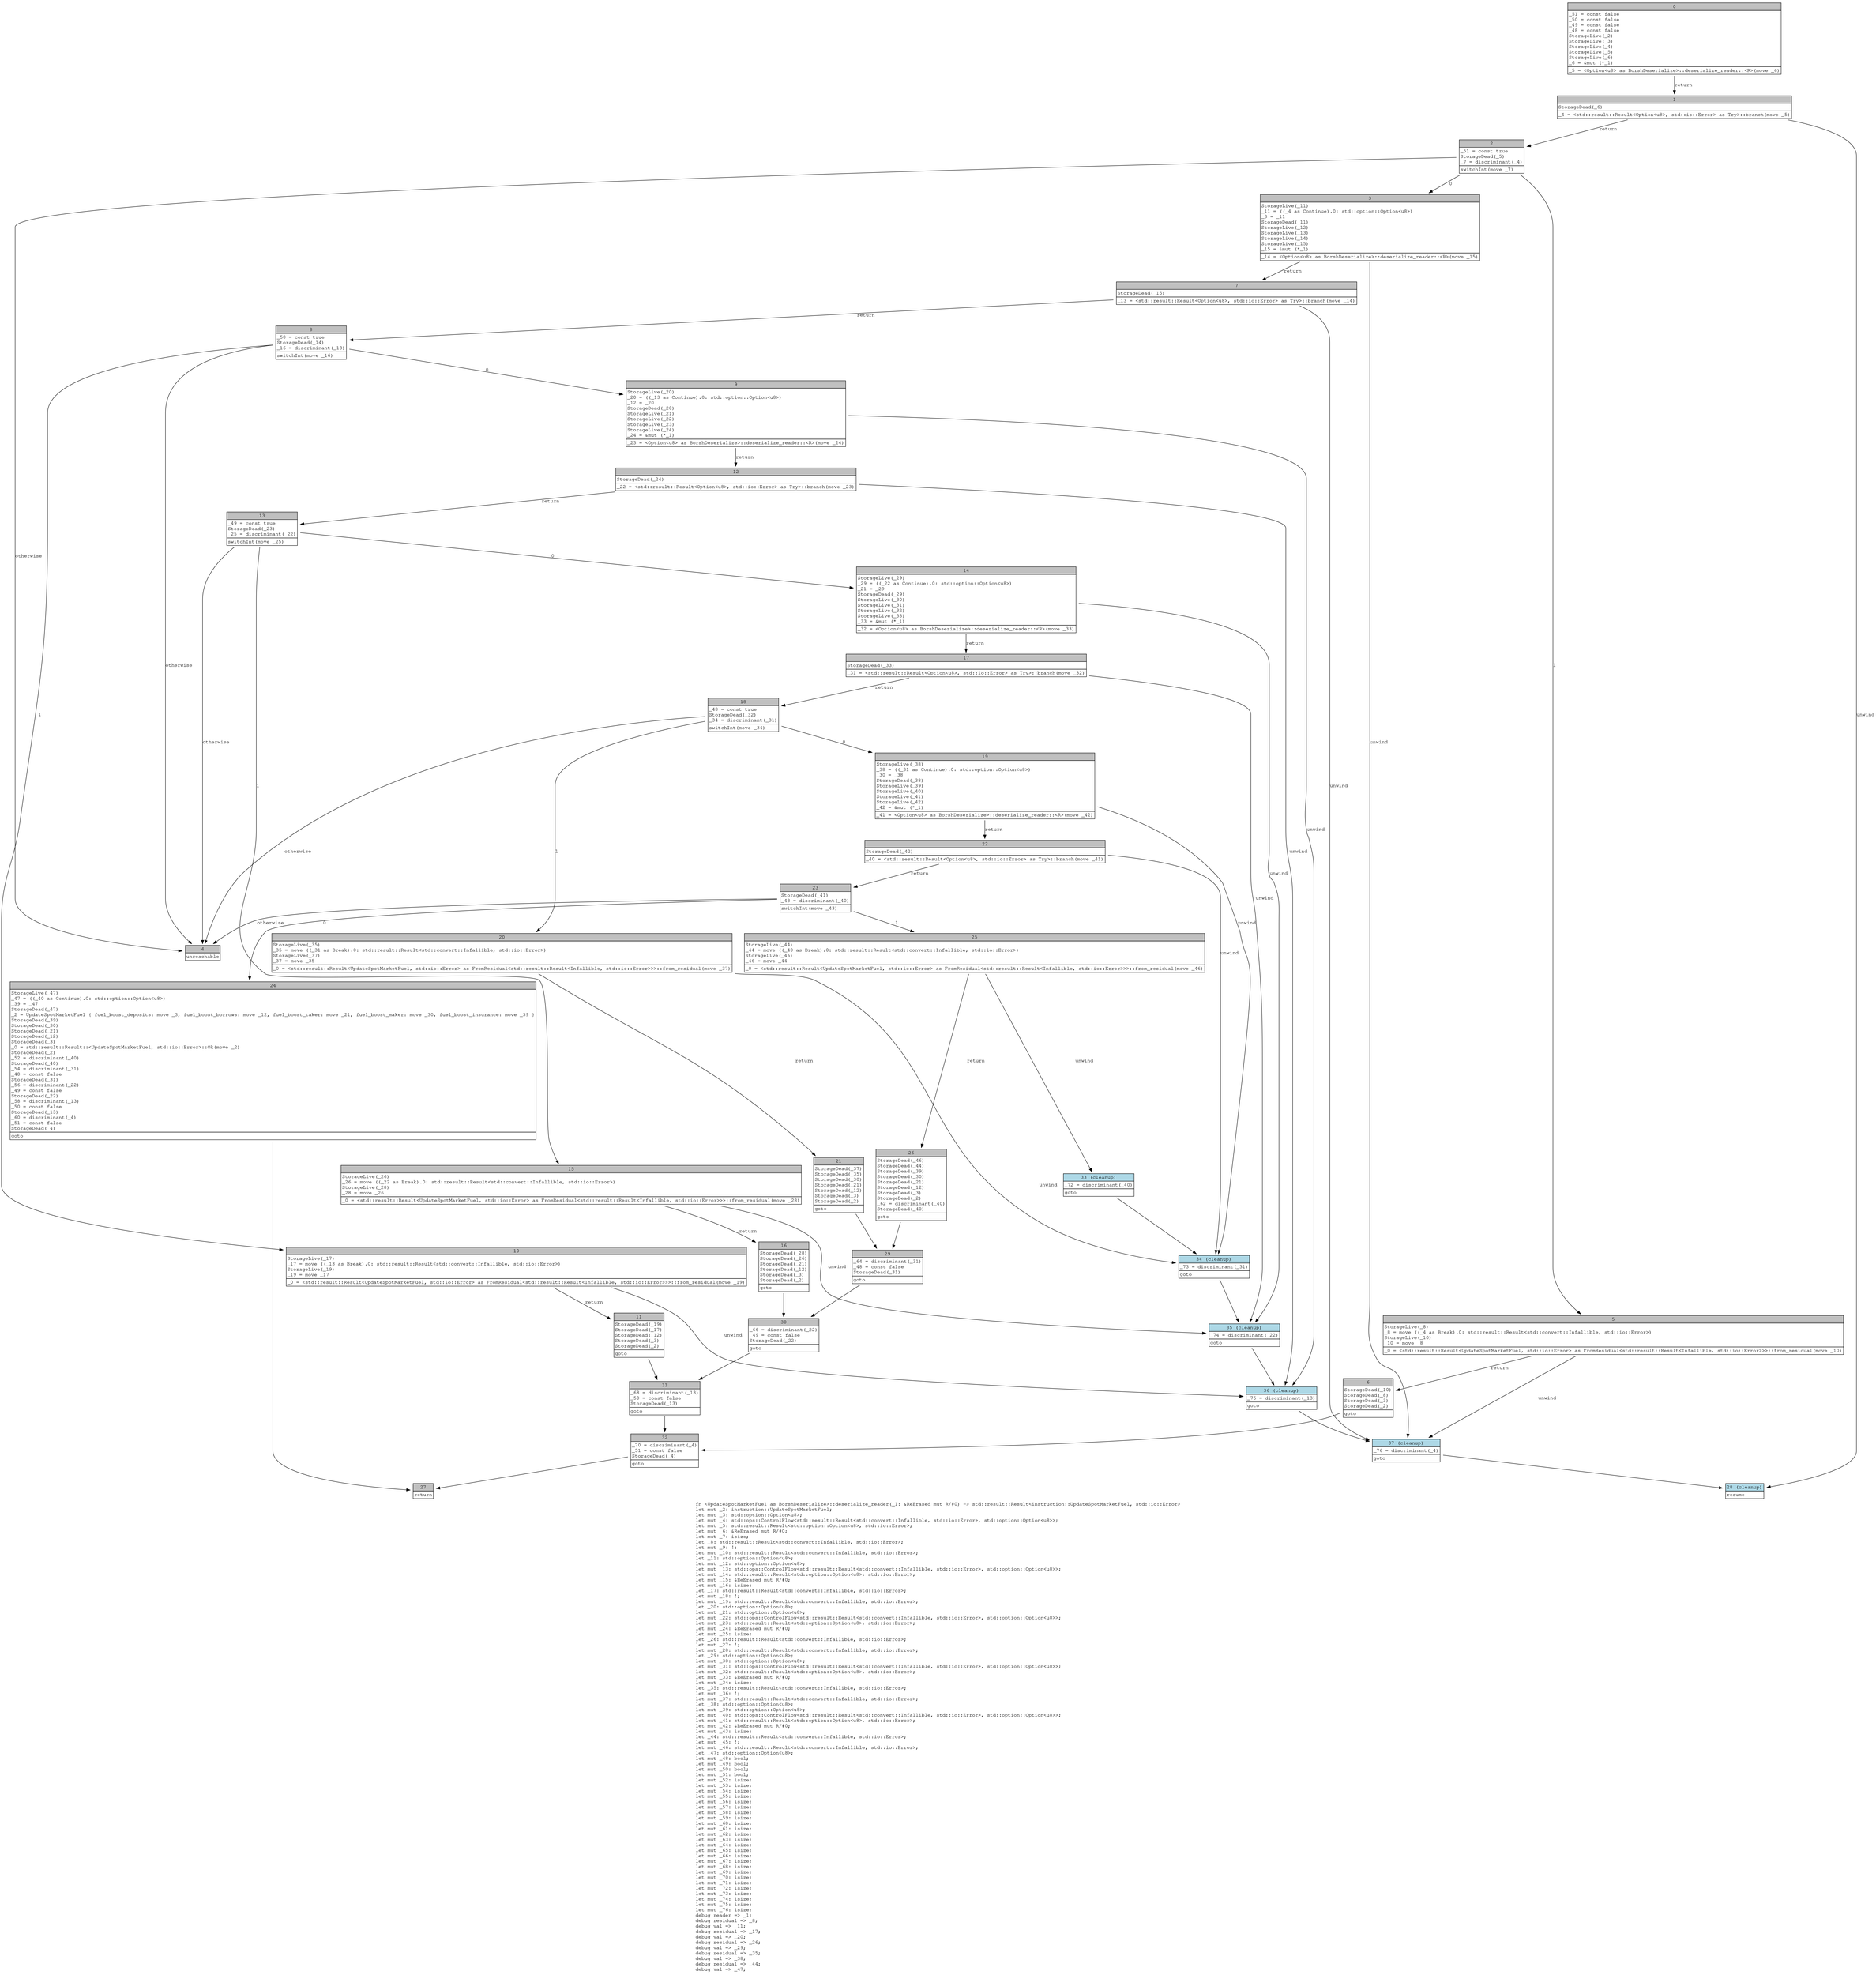 digraph Mir_0_21745 {
    graph [fontname="Courier, monospace"];
    node [fontname="Courier, monospace"];
    edge [fontname="Courier, monospace"];
    label=<fn &lt;UpdateSpotMarketFuel as BorshDeserialize&gt;::deserialize_reader(_1: &amp;ReErased mut R/#0) -&gt; std::result::Result&lt;instruction::UpdateSpotMarketFuel, std::io::Error&gt;<br align="left"/>let mut _2: instruction::UpdateSpotMarketFuel;<br align="left"/>let mut _3: std::option::Option&lt;u8&gt;;<br align="left"/>let mut _4: std::ops::ControlFlow&lt;std::result::Result&lt;std::convert::Infallible, std::io::Error&gt;, std::option::Option&lt;u8&gt;&gt;;<br align="left"/>let mut _5: std::result::Result&lt;std::option::Option&lt;u8&gt;, std::io::Error&gt;;<br align="left"/>let mut _6: &amp;ReErased mut R/#0;<br align="left"/>let mut _7: isize;<br align="left"/>let _8: std::result::Result&lt;std::convert::Infallible, std::io::Error&gt;;<br align="left"/>let mut _9: !;<br align="left"/>let mut _10: std::result::Result&lt;std::convert::Infallible, std::io::Error&gt;;<br align="left"/>let _11: std::option::Option&lt;u8&gt;;<br align="left"/>let mut _12: std::option::Option&lt;u8&gt;;<br align="left"/>let mut _13: std::ops::ControlFlow&lt;std::result::Result&lt;std::convert::Infallible, std::io::Error&gt;, std::option::Option&lt;u8&gt;&gt;;<br align="left"/>let mut _14: std::result::Result&lt;std::option::Option&lt;u8&gt;, std::io::Error&gt;;<br align="left"/>let mut _15: &amp;ReErased mut R/#0;<br align="left"/>let mut _16: isize;<br align="left"/>let _17: std::result::Result&lt;std::convert::Infallible, std::io::Error&gt;;<br align="left"/>let mut _18: !;<br align="left"/>let mut _19: std::result::Result&lt;std::convert::Infallible, std::io::Error&gt;;<br align="left"/>let _20: std::option::Option&lt;u8&gt;;<br align="left"/>let mut _21: std::option::Option&lt;u8&gt;;<br align="left"/>let mut _22: std::ops::ControlFlow&lt;std::result::Result&lt;std::convert::Infallible, std::io::Error&gt;, std::option::Option&lt;u8&gt;&gt;;<br align="left"/>let mut _23: std::result::Result&lt;std::option::Option&lt;u8&gt;, std::io::Error&gt;;<br align="left"/>let mut _24: &amp;ReErased mut R/#0;<br align="left"/>let mut _25: isize;<br align="left"/>let _26: std::result::Result&lt;std::convert::Infallible, std::io::Error&gt;;<br align="left"/>let mut _27: !;<br align="left"/>let mut _28: std::result::Result&lt;std::convert::Infallible, std::io::Error&gt;;<br align="left"/>let _29: std::option::Option&lt;u8&gt;;<br align="left"/>let mut _30: std::option::Option&lt;u8&gt;;<br align="left"/>let mut _31: std::ops::ControlFlow&lt;std::result::Result&lt;std::convert::Infallible, std::io::Error&gt;, std::option::Option&lt;u8&gt;&gt;;<br align="left"/>let mut _32: std::result::Result&lt;std::option::Option&lt;u8&gt;, std::io::Error&gt;;<br align="left"/>let mut _33: &amp;ReErased mut R/#0;<br align="left"/>let mut _34: isize;<br align="left"/>let _35: std::result::Result&lt;std::convert::Infallible, std::io::Error&gt;;<br align="left"/>let mut _36: !;<br align="left"/>let mut _37: std::result::Result&lt;std::convert::Infallible, std::io::Error&gt;;<br align="left"/>let _38: std::option::Option&lt;u8&gt;;<br align="left"/>let mut _39: std::option::Option&lt;u8&gt;;<br align="left"/>let mut _40: std::ops::ControlFlow&lt;std::result::Result&lt;std::convert::Infallible, std::io::Error&gt;, std::option::Option&lt;u8&gt;&gt;;<br align="left"/>let mut _41: std::result::Result&lt;std::option::Option&lt;u8&gt;, std::io::Error&gt;;<br align="left"/>let mut _42: &amp;ReErased mut R/#0;<br align="left"/>let mut _43: isize;<br align="left"/>let _44: std::result::Result&lt;std::convert::Infallible, std::io::Error&gt;;<br align="left"/>let mut _45: !;<br align="left"/>let mut _46: std::result::Result&lt;std::convert::Infallible, std::io::Error&gt;;<br align="left"/>let _47: std::option::Option&lt;u8&gt;;<br align="left"/>let mut _48: bool;<br align="left"/>let mut _49: bool;<br align="left"/>let mut _50: bool;<br align="left"/>let mut _51: bool;<br align="left"/>let mut _52: isize;<br align="left"/>let mut _53: isize;<br align="left"/>let mut _54: isize;<br align="left"/>let mut _55: isize;<br align="left"/>let mut _56: isize;<br align="left"/>let mut _57: isize;<br align="left"/>let mut _58: isize;<br align="left"/>let mut _59: isize;<br align="left"/>let mut _60: isize;<br align="left"/>let mut _61: isize;<br align="left"/>let mut _62: isize;<br align="left"/>let mut _63: isize;<br align="left"/>let mut _64: isize;<br align="left"/>let mut _65: isize;<br align="left"/>let mut _66: isize;<br align="left"/>let mut _67: isize;<br align="left"/>let mut _68: isize;<br align="left"/>let mut _69: isize;<br align="left"/>let mut _70: isize;<br align="left"/>let mut _71: isize;<br align="left"/>let mut _72: isize;<br align="left"/>let mut _73: isize;<br align="left"/>let mut _74: isize;<br align="left"/>let mut _75: isize;<br align="left"/>let mut _76: isize;<br align="left"/>debug reader =&gt; _1;<br align="left"/>debug residual =&gt; _8;<br align="left"/>debug val =&gt; _11;<br align="left"/>debug residual =&gt; _17;<br align="left"/>debug val =&gt; _20;<br align="left"/>debug residual =&gt; _26;<br align="left"/>debug val =&gt; _29;<br align="left"/>debug residual =&gt; _35;<br align="left"/>debug val =&gt; _38;<br align="left"/>debug residual =&gt; _44;<br align="left"/>debug val =&gt; _47;<br align="left"/>>;
    bb0__0_21745 [shape="none", label=<<table border="0" cellborder="1" cellspacing="0"><tr><td bgcolor="gray" align="center" colspan="1">0</td></tr><tr><td align="left" balign="left">_51 = const false<br/>_50 = const false<br/>_49 = const false<br/>_48 = const false<br/>StorageLive(_2)<br/>StorageLive(_3)<br/>StorageLive(_4)<br/>StorageLive(_5)<br/>StorageLive(_6)<br/>_6 = &amp;mut (*_1)<br/></td></tr><tr><td align="left">_5 = &lt;Option&lt;u8&gt; as BorshDeserialize&gt;::deserialize_reader::&lt;R&gt;(move _6)</td></tr></table>>];
    bb1__0_21745 [shape="none", label=<<table border="0" cellborder="1" cellspacing="0"><tr><td bgcolor="gray" align="center" colspan="1">1</td></tr><tr><td align="left" balign="left">StorageDead(_6)<br/></td></tr><tr><td align="left">_4 = &lt;std::result::Result&lt;Option&lt;u8&gt;, std::io::Error&gt; as Try&gt;::branch(move _5)</td></tr></table>>];
    bb2__0_21745 [shape="none", label=<<table border="0" cellborder="1" cellspacing="0"><tr><td bgcolor="gray" align="center" colspan="1">2</td></tr><tr><td align="left" balign="left">_51 = const true<br/>StorageDead(_5)<br/>_7 = discriminant(_4)<br/></td></tr><tr><td align="left">switchInt(move _7)</td></tr></table>>];
    bb3__0_21745 [shape="none", label=<<table border="0" cellborder="1" cellspacing="0"><tr><td bgcolor="gray" align="center" colspan="1">3</td></tr><tr><td align="left" balign="left">StorageLive(_11)<br/>_11 = ((_4 as Continue).0: std::option::Option&lt;u8&gt;)<br/>_3 = _11<br/>StorageDead(_11)<br/>StorageLive(_12)<br/>StorageLive(_13)<br/>StorageLive(_14)<br/>StorageLive(_15)<br/>_15 = &amp;mut (*_1)<br/></td></tr><tr><td align="left">_14 = &lt;Option&lt;u8&gt; as BorshDeserialize&gt;::deserialize_reader::&lt;R&gt;(move _15)</td></tr></table>>];
    bb4__0_21745 [shape="none", label=<<table border="0" cellborder="1" cellspacing="0"><tr><td bgcolor="gray" align="center" colspan="1">4</td></tr><tr><td align="left">unreachable</td></tr></table>>];
    bb5__0_21745 [shape="none", label=<<table border="0" cellborder="1" cellspacing="0"><tr><td bgcolor="gray" align="center" colspan="1">5</td></tr><tr><td align="left" balign="left">StorageLive(_8)<br/>_8 = move ((_4 as Break).0: std::result::Result&lt;std::convert::Infallible, std::io::Error&gt;)<br/>StorageLive(_10)<br/>_10 = move _8<br/></td></tr><tr><td align="left">_0 = &lt;std::result::Result&lt;UpdateSpotMarketFuel, std::io::Error&gt; as FromResidual&lt;std::result::Result&lt;Infallible, std::io::Error&gt;&gt;&gt;::from_residual(move _10)</td></tr></table>>];
    bb6__0_21745 [shape="none", label=<<table border="0" cellborder="1" cellspacing="0"><tr><td bgcolor="gray" align="center" colspan="1">6</td></tr><tr><td align="left" balign="left">StorageDead(_10)<br/>StorageDead(_8)<br/>StorageDead(_3)<br/>StorageDead(_2)<br/></td></tr><tr><td align="left">goto</td></tr></table>>];
    bb7__0_21745 [shape="none", label=<<table border="0" cellborder="1" cellspacing="0"><tr><td bgcolor="gray" align="center" colspan="1">7</td></tr><tr><td align="left" balign="left">StorageDead(_15)<br/></td></tr><tr><td align="left">_13 = &lt;std::result::Result&lt;Option&lt;u8&gt;, std::io::Error&gt; as Try&gt;::branch(move _14)</td></tr></table>>];
    bb8__0_21745 [shape="none", label=<<table border="0" cellborder="1" cellspacing="0"><tr><td bgcolor="gray" align="center" colspan="1">8</td></tr><tr><td align="left" balign="left">_50 = const true<br/>StorageDead(_14)<br/>_16 = discriminant(_13)<br/></td></tr><tr><td align="left">switchInt(move _16)</td></tr></table>>];
    bb9__0_21745 [shape="none", label=<<table border="0" cellborder="1" cellspacing="0"><tr><td bgcolor="gray" align="center" colspan="1">9</td></tr><tr><td align="left" balign="left">StorageLive(_20)<br/>_20 = ((_13 as Continue).0: std::option::Option&lt;u8&gt;)<br/>_12 = _20<br/>StorageDead(_20)<br/>StorageLive(_21)<br/>StorageLive(_22)<br/>StorageLive(_23)<br/>StorageLive(_24)<br/>_24 = &amp;mut (*_1)<br/></td></tr><tr><td align="left">_23 = &lt;Option&lt;u8&gt; as BorshDeserialize&gt;::deserialize_reader::&lt;R&gt;(move _24)</td></tr></table>>];
    bb10__0_21745 [shape="none", label=<<table border="0" cellborder="1" cellspacing="0"><tr><td bgcolor="gray" align="center" colspan="1">10</td></tr><tr><td align="left" balign="left">StorageLive(_17)<br/>_17 = move ((_13 as Break).0: std::result::Result&lt;std::convert::Infallible, std::io::Error&gt;)<br/>StorageLive(_19)<br/>_19 = move _17<br/></td></tr><tr><td align="left">_0 = &lt;std::result::Result&lt;UpdateSpotMarketFuel, std::io::Error&gt; as FromResidual&lt;std::result::Result&lt;Infallible, std::io::Error&gt;&gt;&gt;::from_residual(move _19)</td></tr></table>>];
    bb11__0_21745 [shape="none", label=<<table border="0" cellborder="1" cellspacing="0"><tr><td bgcolor="gray" align="center" colspan="1">11</td></tr><tr><td align="left" balign="left">StorageDead(_19)<br/>StorageDead(_17)<br/>StorageDead(_12)<br/>StorageDead(_3)<br/>StorageDead(_2)<br/></td></tr><tr><td align="left">goto</td></tr></table>>];
    bb12__0_21745 [shape="none", label=<<table border="0" cellborder="1" cellspacing="0"><tr><td bgcolor="gray" align="center" colspan="1">12</td></tr><tr><td align="left" balign="left">StorageDead(_24)<br/></td></tr><tr><td align="left">_22 = &lt;std::result::Result&lt;Option&lt;u8&gt;, std::io::Error&gt; as Try&gt;::branch(move _23)</td></tr></table>>];
    bb13__0_21745 [shape="none", label=<<table border="0" cellborder="1" cellspacing="0"><tr><td bgcolor="gray" align="center" colspan="1">13</td></tr><tr><td align="left" balign="left">_49 = const true<br/>StorageDead(_23)<br/>_25 = discriminant(_22)<br/></td></tr><tr><td align="left">switchInt(move _25)</td></tr></table>>];
    bb14__0_21745 [shape="none", label=<<table border="0" cellborder="1" cellspacing="0"><tr><td bgcolor="gray" align="center" colspan="1">14</td></tr><tr><td align="left" balign="left">StorageLive(_29)<br/>_29 = ((_22 as Continue).0: std::option::Option&lt;u8&gt;)<br/>_21 = _29<br/>StorageDead(_29)<br/>StorageLive(_30)<br/>StorageLive(_31)<br/>StorageLive(_32)<br/>StorageLive(_33)<br/>_33 = &amp;mut (*_1)<br/></td></tr><tr><td align="left">_32 = &lt;Option&lt;u8&gt; as BorshDeserialize&gt;::deserialize_reader::&lt;R&gt;(move _33)</td></tr></table>>];
    bb15__0_21745 [shape="none", label=<<table border="0" cellborder="1" cellspacing="0"><tr><td bgcolor="gray" align="center" colspan="1">15</td></tr><tr><td align="left" balign="left">StorageLive(_26)<br/>_26 = move ((_22 as Break).0: std::result::Result&lt;std::convert::Infallible, std::io::Error&gt;)<br/>StorageLive(_28)<br/>_28 = move _26<br/></td></tr><tr><td align="left">_0 = &lt;std::result::Result&lt;UpdateSpotMarketFuel, std::io::Error&gt; as FromResidual&lt;std::result::Result&lt;Infallible, std::io::Error&gt;&gt;&gt;::from_residual(move _28)</td></tr></table>>];
    bb16__0_21745 [shape="none", label=<<table border="0" cellborder="1" cellspacing="0"><tr><td bgcolor="gray" align="center" colspan="1">16</td></tr><tr><td align="left" balign="left">StorageDead(_28)<br/>StorageDead(_26)<br/>StorageDead(_21)<br/>StorageDead(_12)<br/>StorageDead(_3)<br/>StorageDead(_2)<br/></td></tr><tr><td align="left">goto</td></tr></table>>];
    bb17__0_21745 [shape="none", label=<<table border="0" cellborder="1" cellspacing="0"><tr><td bgcolor="gray" align="center" colspan="1">17</td></tr><tr><td align="left" balign="left">StorageDead(_33)<br/></td></tr><tr><td align="left">_31 = &lt;std::result::Result&lt;Option&lt;u8&gt;, std::io::Error&gt; as Try&gt;::branch(move _32)</td></tr></table>>];
    bb18__0_21745 [shape="none", label=<<table border="0" cellborder="1" cellspacing="0"><tr><td bgcolor="gray" align="center" colspan="1">18</td></tr><tr><td align="left" balign="left">_48 = const true<br/>StorageDead(_32)<br/>_34 = discriminant(_31)<br/></td></tr><tr><td align="left">switchInt(move _34)</td></tr></table>>];
    bb19__0_21745 [shape="none", label=<<table border="0" cellborder="1" cellspacing="0"><tr><td bgcolor="gray" align="center" colspan="1">19</td></tr><tr><td align="left" balign="left">StorageLive(_38)<br/>_38 = ((_31 as Continue).0: std::option::Option&lt;u8&gt;)<br/>_30 = _38<br/>StorageDead(_38)<br/>StorageLive(_39)<br/>StorageLive(_40)<br/>StorageLive(_41)<br/>StorageLive(_42)<br/>_42 = &amp;mut (*_1)<br/></td></tr><tr><td align="left">_41 = &lt;Option&lt;u8&gt; as BorshDeserialize&gt;::deserialize_reader::&lt;R&gt;(move _42)</td></tr></table>>];
    bb20__0_21745 [shape="none", label=<<table border="0" cellborder="1" cellspacing="0"><tr><td bgcolor="gray" align="center" colspan="1">20</td></tr><tr><td align="left" balign="left">StorageLive(_35)<br/>_35 = move ((_31 as Break).0: std::result::Result&lt;std::convert::Infallible, std::io::Error&gt;)<br/>StorageLive(_37)<br/>_37 = move _35<br/></td></tr><tr><td align="left">_0 = &lt;std::result::Result&lt;UpdateSpotMarketFuel, std::io::Error&gt; as FromResidual&lt;std::result::Result&lt;Infallible, std::io::Error&gt;&gt;&gt;::from_residual(move _37)</td></tr></table>>];
    bb21__0_21745 [shape="none", label=<<table border="0" cellborder="1" cellspacing="0"><tr><td bgcolor="gray" align="center" colspan="1">21</td></tr><tr><td align="left" balign="left">StorageDead(_37)<br/>StorageDead(_35)<br/>StorageDead(_30)<br/>StorageDead(_21)<br/>StorageDead(_12)<br/>StorageDead(_3)<br/>StorageDead(_2)<br/></td></tr><tr><td align="left">goto</td></tr></table>>];
    bb22__0_21745 [shape="none", label=<<table border="0" cellborder="1" cellspacing="0"><tr><td bgcolor="gray" align="center" colspan="1">22</td></tr><tr><td align="left" balign="left">StorageDead(_42)<br/></td></tr><tr><td align="left">_40 = &lt;std::result::Result&lt;Option&lt;u8&gt;, std::io::Error&gt; as Try&gt;::branch(move _41)</td></tr></table>>];
    bb23__0_21745 [shape="none", label=<<table border="0" cellborder="1" cellspacing="0"><tr><td bgcolor="gray" align="center" colspan="1">23</td></tr><tr><td align="left" balign="left">StorageDead(_41)<br/>_43 = discriminant(_40)<br/></td></tr><tr><td align="left">switchInt(move _43)</td></tr></table>>];
    bb24__0_21745 [shape="none", label=<<table border="0" cellborder="1" cellspacing="0"><tr><td bgcolor="gray" align="center" colspan="1">24</td></tr><tr><td align="left" balign="left">StorageLive(_47)<br/>_47 = ((_40 as Continue).0: std::option::Option&lt;u8&gt;)<br/>_39 = _47<br/>StorageDead(_47)<br/>_2 = UpdateSpotMarketFuel { fuel_boost_deposits: move _3, fuel_boost_borrows: move _12, fuel_boost_taker: move _21, fuel_boost_maker: move _30, fuel_boost_insurance: move _39 }<br/>StorageDead(_39)<br/>StorageDead(_30)<br/>StorageDead(_21)<br/>StorageDead(_12)<br/>StorageDead(_3)<br/>_0 = std::result::Result::&lt;UpdateSpotMarketFuel, std::io::Error&gt;::Ok(move _2)<br/>StorageDead(_2)<br/>_52 = discriminant(_40)<br/>StorageDead(_40)<br/>_54 = discriminant(_31)<br/>_48 = const false<br/>StorageDead(_31)<br/>_56 = discriminant(_22)<br/>_49 = const false<br/>StorageDead(_22)<br/>_58 = discriminant(_13)<br/>_50 = const false<br/>StorageDead(_13)<br/>_60 = discriminant(_4)<br/>_51 = const false<br/>StorageDead(_4)<br/></td></tr><tr><td align="left">goto</td></tr></table>>];
    bb25__0_21745 [shape="none", label=<<table border="0" cellborder="1" cellspacing="0"><tr><td bgcolor="gray" align="center" colspan="1">25</td></tr><tr><td align="left" balign="left">StorageLive(_44)<br/>_44 = move ((_40 as Break).0: std::result::Result&lt;std::convert::Infallible, std::io::Error&gt;)<br/>StorageLive(_46)<br/>_46 = move _44<br/></td></tr><tr><td align="left">_0 = &lt;std::result::Result&lt;UpdateSpotMarketFuel, std::io::Error&gt; as FromResidual&lt;std::result::Result&lt;Infallible, std::io::Error&gt;&gt;&gt;::from_residual(move _46)</td></tr></table>>];
    bb26__0_21745 [shape="none", label=<<table border="0" cellborder="1" cellspacing="0"><tr><td bgcolor="gray" align="center" colspan="1">26</td></tr><tr><td align="left" balign="left">StorageDead(_46)<br/>StorageDead(_44)<br/>StorageDead(_39)<br/>StorageDead(_30)<br/>StorageDead(_21)<br/>StorageDead(_12)<br/>StorageDead(_3)<br/>StorageDead(_2)<br/>_62 = discriminant(_40)<br/>StorageDead(_40)<br/></td></tr><tr><td align="left">goto</td></tr></table>>];
    bb27__0_21745 [shape="none", label=<<table border="0" cellborder="1" cellspacing="0"><tr><td bgcolor="gray" align="center" colspan="1">27</td></tr><tr><td align="left">return</td></tr></table>>];
    bb28__0_21745 [shape="none", label=<<table border="0" cellborder="1" cellspacing="0"><tr><td bgcolor="lightblue" align="center" colspan="1">28 (cleanup)</td></tr><tr><td align="left">resume</td></tr></table>>];
    bb29__0_21745 [shape="none", label=<<table border="0" cellborder="1" cellspacing="0"><tr><td bgcolor="gray" align="center" colspan="1">29</td></tr><tr><td align="left" balign="left">_64 = discriminant(_31)<br/>_48 = const false<br/>StorageDead(_31)<br/></td></tr><tr><td align="left">goto</td></tr></table>>];
    bb30__0_21745 [shape="none", label=<<table border="0" cellborder="1" cellspacing="0"><tr><td bgcolor="gray" align="center" colspan="1">30</td></tr><tr><td align="left" balign="left">_66 = discriminant(_22)<br/>_49 = const false<br/>StorageDead(_22)<br/></td></tr><tr><td align="left">goto</td></tr></table>>];
    bb31__0_21745 [shape="none", label=<<table border="0" cellborder="1" cellspacing="0"><tr><td bgcolor="gray" align="center" colspan="1">31</td></tr><tr><td align="left" balign="left">_68 = discriminant(_13)<br/>_50 = const false<br/>StorageDead(_13)<br/></td></tr><tr><td align="left">goto</td></tr></table>>];
    bb32__0_21745 [shape="none", label=<<table border="0" cellborder="1" cellspacing="0"><tr><td bgcolor="gray" align="center" colspan="1">32</td></tr><tr><td align="left" balign="left">_70 = discriminant(_4)<br/>_51 = const false<br/>StorageDead(_4)<br/></td></tr><tr><td align="left">goto</td></tr></table>>];
    bb33__0_21745 [shape="none", label=<<table border="0" cellborder="1" cellspacing="0"><tr><td bgcolor="lightblue" align="center" colspan="1">33 (cleanup)</td></tr><tr><td align="left" balign="left">_72 = discriminant(_40)<br/></td></tr><tr><td align="left">goto</td></tr></table>>];
    bb34__0_21745 [shape="none", label=<<table border="0" cellborder="1" cellspacing="0"><tr><td bgcolor="lightblue" align="center" colspan="1">34 (cleanup)</td></tr><tr><td align="left" balign="left">_73 = discriminant(_31)<br/></td></tr><tr><td align="left">goto</td></tr></table>>];
    bb35__0_21745 [shape="none", label=<<table border="0" cellborder="1" cellspacing="0"><tr><td bgcolor="lightblue" align="center" colspan="1">35 (cleanup)</td></tr><tr><td align="left" balign="left">_74 = discriminant(_22)<br/></td></tr><tr><td align="left">goto</td></tr></table>>];
    bb36__0_21745 [shape="none", label=<<table border="0" cellborder="1" cellspacing="0"><tr><td bgcolor="lightblue" align="center" colspan="1">36 (cleanup)</td></tr><tr><td align="left" balign="left">_75 = discriminant(_13)<br/></td></tr><tr><td align="left">goto</td></tr></table>>];
    bb37__0_21745 [shape="none", label=<<table border="0" cellborder="1" cellspacing="0"><tr><td bgcolor="lightblue" align="center" colspan="1">37 (cleanup)</td></tr><tr><td align="left" balign="left">_76 = discriminant(_4)<br/></td></tr><tr><td align="left">goto</td></tr></table>>];
    bb0__0_21745 -> bb1__0_21745 [label="return"];
    bb1__0_21745 -> bb2__0_21745 [label="return"];
    bb1__0_21745 -> bb28__0_21745 [label="unwind"];
    bb2__0_21745 -> bb3__0_21745 [label="0"];
    bb2__0_21745 -> bb5__0_21745 [label="1"];
    bb2__0_21745 -> bb4__0_21745 [label="otherwise"];
    bb3__0_21745 -> bb7__0_21745 [label="return"];
    bb3__0_21745 -> bb37__0_21745 [label="unwind"];
    bb5__0_21745 -> bb6__0_21745 [label="return"];
    bb5__0_21745 -> bb37__0_21745 [label="unwind"];
    bb6__0_21745 -> bb32__0_21745 [label=""];
    bb7__0_21745 -> bb8__0_21745 [label="return"];
    bb7__0_21745 -> bb37__0_21745 [label="unwind"];
    bb8__0_21745 -> bb9__0_21745 [label="0"];
    bb8__0_21745 -> bb10__0_21745 [label="1"];
    bb8__0_21745 -> bb4__0_21745 [label="otherwise"];
    bb9__0_21745 -> bb12__0_21745 [label="return"];
    bb9__0_21745 -> bb36__0_21745 [label="unwind"];
    bb10__0_21745 -> bb11__0_21745 [label="return"];
    bb10__0_21745 -> bb36__0_21745 [label="unwind"];
    bb11__0_21745 -> bb31__0_21745 [label=""];
    bb12__0_21745 -> bb13__0_21745 [label="return"];
    bb12__0_21745 -> bb36__0_21745 [label="unwind"];
    bb13__0_21745 -> bb14__0_21745 [label="0"];
    bb13__0_21745 -> bb15__0_21745 [label="1"];
    bb13__0_21745 -> bb4__0_21745 [label="otherwise"];
    bb14__0_21745 -> bb17__0_21745 [label="return"];
    bb14__0_21745 -> bb35__0_21745 [label="unwind"];
    bb15__0_21745 -> bb16__0_21745 [label="return"];
    bb15__0_21745 -> bb35__0_21745 [label="unwind"];
    bb16__0_21745 -> bb30__0_21745 [label=""];
    bb17__0_21745 -> bb18__0_21745 [label="return"];
    bb17__0_21745 -> bb35__0_21745 [label="unwind"];
    bb18__0_21745 -> bb19__0_21745 [label="0"];
    bb18__0_21745 -> bb20__0_21745 [label="1"];
    bb18__0_21745 -> bb4__0_21745 [label="otherwise"];
    bb19__0_21745 -> bb22__0_21745 [label="return"];
    bb19__0_21745 -> bb34__0_21745 [label="unwind"];
    bb20__0_21745 -> bb21__0_21745 [label="return"];
    bb20__0_21745 -> bb34__0_21745 [label="unwind"];
    bb21__0_21745 -> bb29__0_21745 [label=""];
    bb22__0_21745 -> bb23__0_21745 [label="return"];
    bb22__0_21745 -> bb34__0_21745 [label="unwind"];
    bb23__0_21745 -> bb24__0_21745 [label="0"];
    bb23__0_21745 -> bb25__0_21745 [label="1"];
    bb23__0_21745 -> bb4__0_21745 [label="otherwise"];
    bb24__0_21745 -> bb27__0_21745 [label=""];
    bb25__0_21745 -> bb26__0_21745 [label="return"];
    bb25__0_21745 -> bb33__0_21745 [label="unwind"];
    bb26__0_21745 -> bb29__0_21745 [label=""];
    bb29__0_21745 -> bb30__0_21745 [label=""];
    bb30__0_21745 -> bb31__0_21745 [label=""];
    bb31__0_21745 -> bb32__0_21745 [label=""];
    bb32__0_21745 -> bb27__0_21745 [label=""];
    bb33__0_21745 -> bb34__0_21745 [label=""];
    bb34__0_21745 -> bb35__0_21745 [label=""];
    bb35__0_21745 -> bb36__0_21745 [label=""];
    bb36__0_21745 -> bb37__0_21745 [label=""];
    bb37__0_21745 -> bb28__0_21745 [label=""];
}
